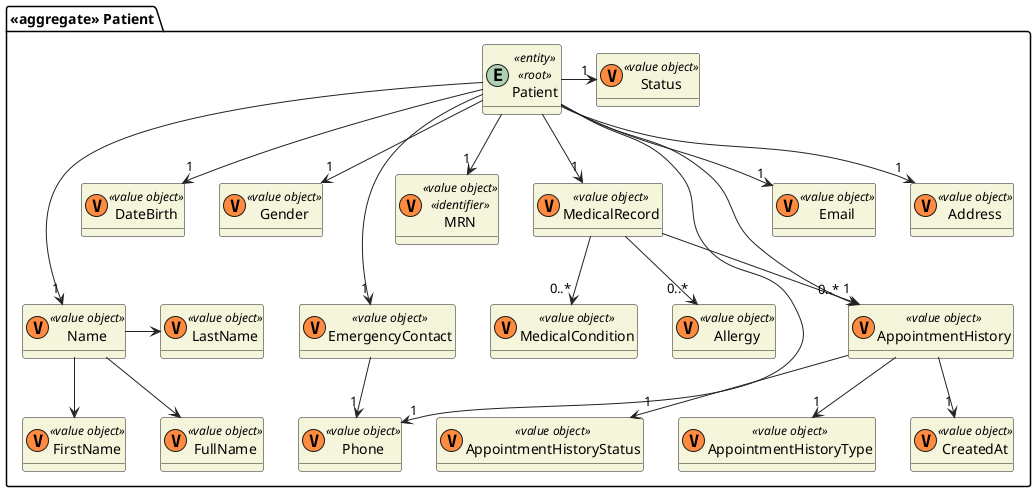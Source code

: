 @startuml
skinparam classAttributeIconSize 0
hide empty attributes
skinparam classBackgroundColor beige
skinparam ArrowColor #222222

package "<<aggregate>> Patient" {
    entity Patient <<entity>> <<root>> {}
    class DateBirth <<(V,#FF8B40)value object>> {}
    class Name <<(V,#FF8B40)value object>> {}
    class FirstName <<(V,#FF8B40)value object>> {}
    class LastName <<(V,#FF8B40)value object>> {}
    class FullName <<(V,#FF8B40)value object>> {}
    class Gender <<(V,#FF8B40)value object>> {}
    class EmergencyContact <<(V,#FF8B40)value object>> {}
    class MRN <<(V,#FF8B40)value object>> <<identifier>> {}
    class MedicalRecord <<(V,#FF8B40)value object>> {}
    class Allergy <<(V,#FF8B40)value object>> {}
    class MedicalCondition <<(V,#FF8B40)value object>> {}
    class AppointmentHistory <<(V,#FF8B40)value object>> {}
    class AppointmentHistoryStatus <<(V,#FF8B40)value object>> {}
    class AppointmentHistoryType <<(V,#FF8B40)value object>> {}
    class CreatedAt <<(V,#FF8B40)value object>> {}
    class Phone <<(V,#FF8B40)value object>> {}
    class Email <<(V,#FF8B40)value object>> {}
    class Address <<(V,#FF8B40)value object>> {}
    class Status <<(V,#FF8B40)value object>> {}
}



Name --> FirstName
Name -> LastName
Name --> FullName

Patient -> "1" Status
Patient ---> "1" Name
Patient --> "1" DateBirth
Patient --> "1" Gender
Patient ---> "1" EmergencyContact
Patient --> "1" MRN
Patient --> "1" MedicalRecord
MedicalRecord --> "0..*" MedicalCondition
MedicalRecord --> "0..*" Allergy
MedicalRecord --> "1" AppointmentHistory
Patient --> "0..*" AppointmentHistory
Patient --> "1" Email
Patient --> "1" Phone
Patient --> "1" Address
EmergencyContact --> "1" Phone

AppointmentHistory --> "1" AppointmentHistoryStatus
AppointmentHistory --> "1" AppointmentHistoryType
AppointmentHistory --> "1" CreatedAt

@enduml
